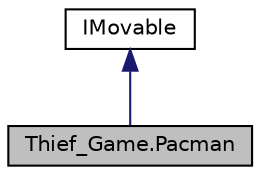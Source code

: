 digraph "Thief_Game.Pacman"
{
 // LATEX_PDF_SIZE
  edge [fontname="Helvetica",fontsize="10",labelfontname="Helvetica",labelfontsize="10"];
  node [fontname="Helvetica",fontsize="10",shape=record];
  Node1 [label="Thief_Game.Pacman",height=0.2,width=0.4,color="black", fillcolor="grey75", style="filled", fontcolor="black",tooltip=" "];
  Node2 -> Node1 [dir="back",color="midnightblue",fontsize="10",style="solid",fontname="Helvetica"];
  Node2 [label="IMovable",height=0.2,width=0.4,color="black", fillcolor="white", style="filled",URL="$interface_thief___game_1_1_i_movable.html",tooltip="Интерфейс управления персонажем."];
}
